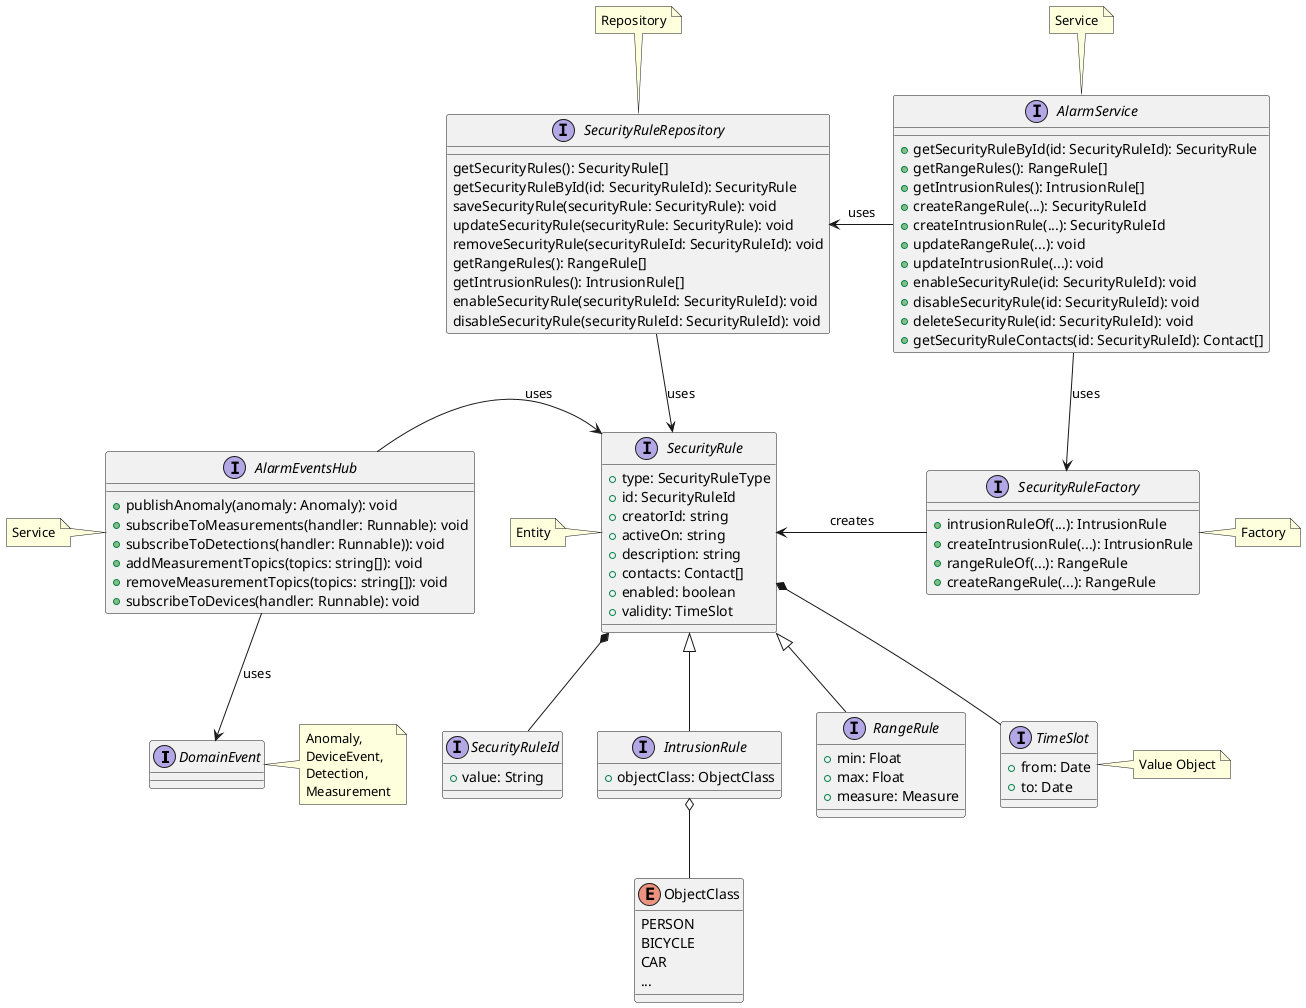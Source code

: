 @startuml

interface DomainEvent

interface AlarmEventsHub {
  +publishAnomaly(anomaly: Anomaly): void
  +subscribeToMeasurements(handler: Runnable): void
  +subscribeToDetections(handler: Runnable)): void
  +addMeasurementTopics(topics: string[]): void
  +removeMeasurementTopics(topics: string[]): void
  +subscribeToDevices(handler: Runnable): void
}
note left of AlarmEventsHub : Service
AlarmEventsHub -right-> SecurityRule : uses
AlarmEventsHub --> DomainEvent : uses
note right of DomainEvent : Anomaly,\nDeviceEvent,\nDetection,\nMeasurement



interface AlarmService {
  +getSecurityRuleById(id: SecurityRuleId): SecurityRule
  +getRangeRules(): RangeRule[]
  +getIntrusionRules(): IntrusionRule[]
  +createRangeRule(...): SecurityRuleId
  +createIntrusionRule(...): SecurityRuleId
  +updateRangeRule(...): void
  +updateIntrusionRule(...): void
  +enableSecurityRule(id: SecurityRuleId): void
  +disableSecurityRule(id: SecurityRuleId): void
  +deleteSecurityRule(id: SecurityRuleId): void
  +getSecurityRuleContacts(id: SecurityRuleId): Contact[]
}
note top of AlarmService : Service


AlarmService -left-> SecurityRuleRepository : uses
AlarmService --> SecurityRuleFactory : uses

interface SecurityRuleRepository {
  getSecurityRules(): SecurityRule[]
  getSecurityRuleById(id: SecurityRuleId): SecurityRule
  saveSecurityRule(securityRule: SecurityRule): void
  updateSecurityRule(securityRule: SecurityRule): void
  removeSecurityRule(securityRuleId: SecurityRuleId): void
  getRangeRules(): RangeRule[]
  getIntrusionRules(): IntrusionRule[]
  enableSecurityRule(securityRuleId: SecurityRuleId): void
  disableSecurityRule(securityRuleId: SecurityRuleId): void
}
note top of SecurityRuleRepository : Repository


interface SecurityRuleId {
  + value: String
}

interface SecurityRule {
  + type: SecurityRuleType
  + id: SecurityRuleId
  + creatorId: string
  + activeOn: string
  + description: string
  + contacts: Contact[]
  + enabled: boolean
  + validity: TimeSlot
}

note left of SecurityRule : Entity

SecurityRuleRepository --> SecurityRule: uses

interface TimeSlot {
  + from: Date
  + to: Date
}
note right of TimeSlot : Value Object

interface SecurityRuleFactory {
  + intrusionRuleOf(...): IntrusionRule
  + createIntrusionRule(...): IntrusionRule
  + rangeRuleOf(...): RangeRule
  + createRangeRule(...): RangeRule
}
note right of SecurityRuleFactory : Factory

SecurityRuleFactory -left-> SecurityRule : creates
SecurityRule *-- SecurityRuleId

interface IntrusionRule {
  + objectClass: ObjectClass
}
IntrusionRule o-- ObjectClass

interface RangeRule {
  + min: Float
  + max: Float
  + measure: Measure
}

enum ObjectClass {
  PERSON
  BICYCLE
  CAR
  ...
}

SecurityRule <|-- RangeRule
SecurityRule <|-- IntrusionRule
SecurityRule *-- TimeSlot

@enduml
